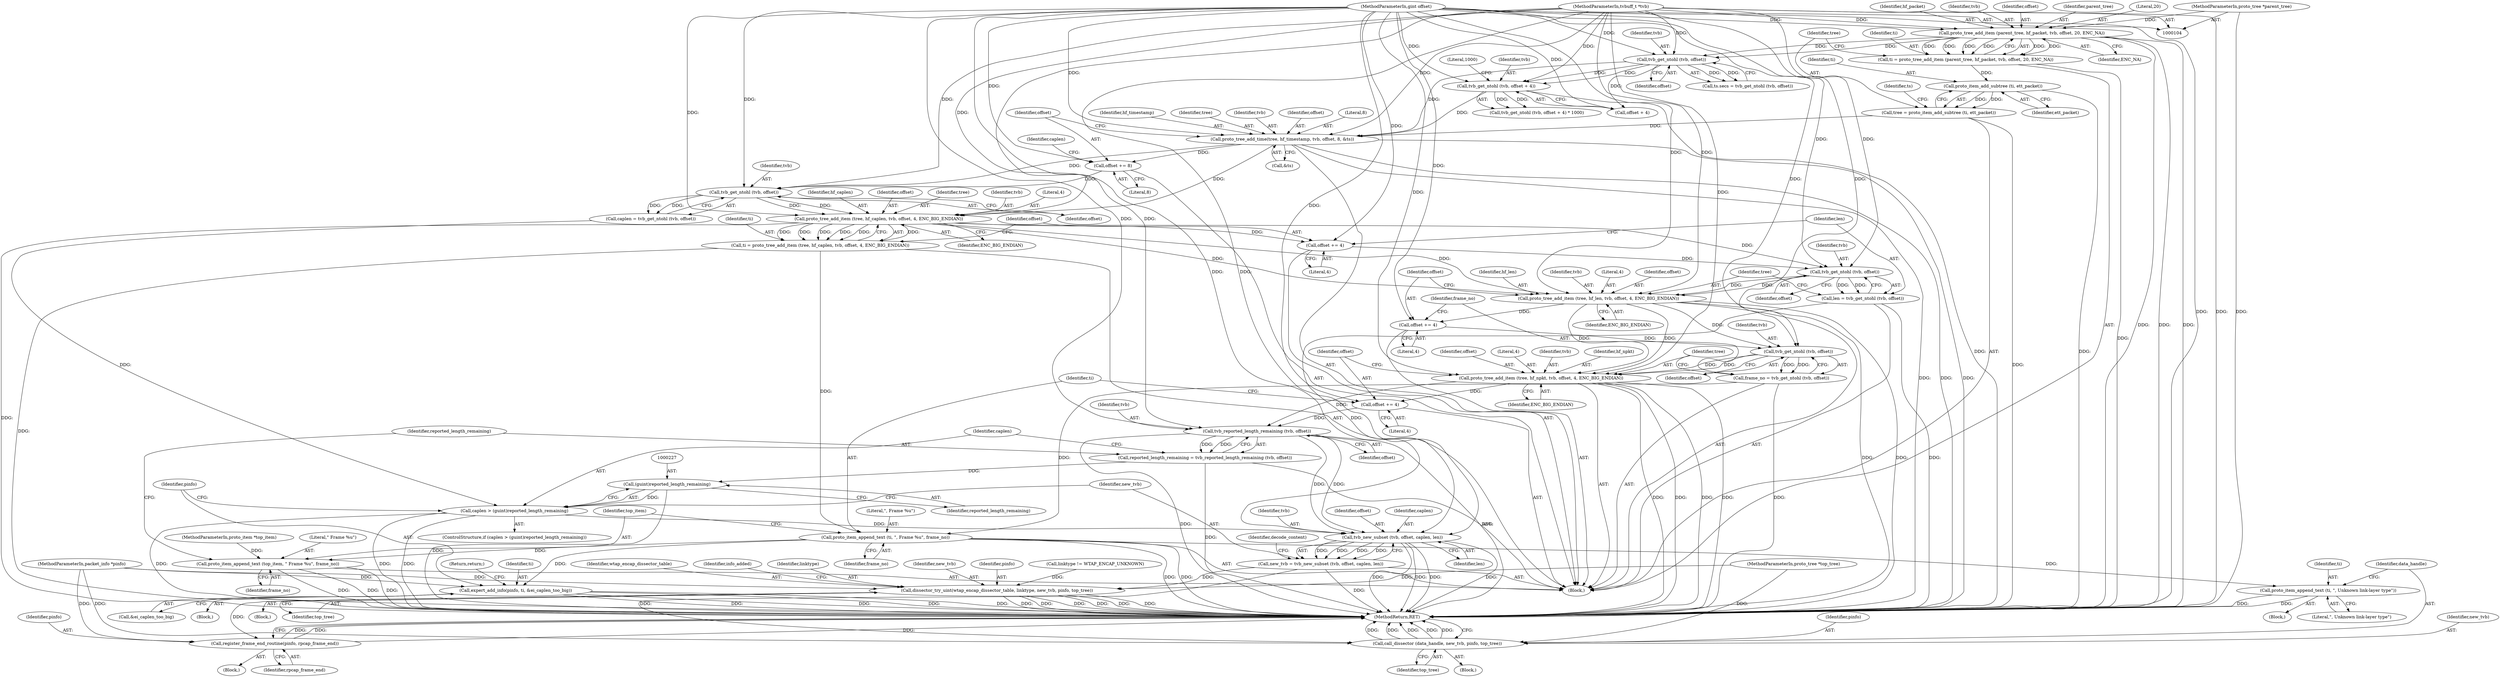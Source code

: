 digraph "1_wireshark_2c13e97d656c1c0ac4d76eb9d307664aae0e0cf7_1@pointer" {
"1000170" [label="(Call,proto_tree_add_item (tree, hf_caplen, tvb, offset, 4, ENC_BIG_ENDIAN))"];
"1000152" [label="(Call,proto_tree_add_time(tree, hf_timestamp, tvb, offset, 8, &ts))"];
"1000129" [label="(Call,tree = proto_item_add_subtree (ti, ett_packet))"];
"1000131" [label="(Call,proto_item_add_subtree (ti, ett_packet))"];
"1000120" [label="(Call,ti = proto_tree_add_item (parent_tree, hf_packet, tvb, offset, 20, ENC_NA))"];
"1000122" [label="(Call,proto_tree_add_item (parent_tree, hf_packet, tvb, offset, 20, ENC_NA))"];
"1000108" [label="(MethodParameterIn,proto_tree *parent_tree)"];
"1000105" [label="(MethodParameterIn,tvbuff_t *tvb)"];
"1000109" [label="(MethodParameterIn,gint offset)"];
"1000146" [label="(Call,tvb_get_ntohl (tvb, offset + 4))"];
"1000138" [label="(Call,tvb_get_ntohl (tvb, offset))"];
"1000165" [label="(Call,tvb_get_ntohl (tvb, offset))"];
"1000160" [label="(Call,offset += 8)"];
"1000168" [label="(Call,ti = proto_tree_add_item (tree, hf_caplen, tvb, offset, 4, ENC_BIG_ENDIAN))"];
"1000210" [label="(Call,proto_item_append_text (ti, \", Frame %u\", frame_no))"];
"1000214" [label="(Call,proto_item_append_text (top_item, \" Frame %u\", frame_no))"];
"1000230" [label="(Call,expert_add_info(pinfo, ti, &ei_caplen_too_big))"];
"1000285" [label="(Call,proto_item_append_text (ti, \", Unknown link-layer type\"))"];
"1000177" [label="(Call,offset += 4)"];
"1000182" [label="(Call,tvb_get_ntohl (tvb, offset))"];
"1000180" [label="(Call,len = tvb_get_ntohl (tvb, offset))"];
"1000238" [label="(Call,tvb_new_subset (tvb, offset, caplen, len))"];
"1000236" [label="(Call,new_tvb = tvb_new_subset (tvb, offset, caplen, len))"];
"1000250" [label="(Call,dissector_try_uint(wtap_encap_dissector_table, linktype, new_tvb, pinfo, top_tree))"];
"1000275" [label="(Call,register_frame_end_routine(pinfo, rpcap_frame_end))"];
"1000288" [label="(Call,call_dissector (data_handle, new_tvb, pinfo, top_tree))"];
"1000185" [label="(Call,proto_tree_add_item (tree, hf_len, tvb, offset, 4, ENC_BIG_ENDIAN))"];
"1000192" [label="(Call,offset += 4)"];
"1000197" [label="(Call,tvb_get_ntohl (tvb, offset))"];
"1000195" [label="(Call,frame_no = tvb_get_ntohl (tvb, offset))"];
"1000200" [label="(Call,proto_tree_add_item (tree, hf_npkt, tvb, offset, 4, ENC_BIG_ENDIAN))"];
"1000207" [label="(Call,offset += 4)"];
"1000220" [label="(Call,tvb_reported_length_remaining (tvb, offset))"];
"1000218" [label="(Call,reported_length_remaining = tvb_reported_length_remaining (tvb, offset))"];
"1000226" [label="(Call,(guint)reported_length_remaining)"];
"1000224" [label="(Call,caplen > (guint)reported_length_remaining)"];
"1000177" [label="(Call,offset += 4)"];
"1000241" [label="(Identifier,caplen)"];
"1000254" [label="(Identifier,pinfo)"];
"1000231" [label="(Identifier,pinfo)"];
"1000229" [label="(Block,)"];
"1000170" [label="(Call,proto_tree_add_item (tree, hf_caplen, tvb, offset, 4, ENC_BIG_ENDIAN))"];
"1000200" [label="(Call,proto_tree_add_item (tree, hf_npkt, tvb, offset, 4, ENC_BIG_ENDIAN))"];
"1000222" [label="(Identifier,offset)"];
"1000284" [label="(Block,)"];
"1000152" [label="(Call,proto_tree_add_time(tree, hf_timestamp, tvb, offset, 8, &ts))"];
"1000147" [label="(Identifier,tvb)"];
"1000207" [label="(Call,offset += 4)"];
"1000108" [label="(MethodParameterIn,proto_tree *parent_tree)"];
"1000249" [label="(Block,)"];
"1000225" [label="(Identifier,caplen)"];
"1000133" [label="(Identifier,ett_packet)"];
"1000210" [label="(Call,proto_item_append_text (ti, \", Frame %u\", frame_no))"];
"1000171" [label="(Identifier,tree)"];
"1000178" [label="(Identifier,offset)"];
"1000199" [label="(Identifier,offset)"];
"1000246" [label="(Call,linktype != WTAP_ENCAP_UNKNOWN)"];
"1000129" [label="(Call,tree = proto_item_add_subtree (ti, ett_packet))"];
"1000212" [label="(Literal,\", Frame %u\")"];
"1000289" [label="(Identifier,data_handle)"];
"1000188" [label="(Identifier,tvb)"];
"1000123" [label="(Identifier,parent_tree)"];
"1000157" [label="(Literal,8)"];
"1000161" [label="(Identifier,offset)"];
"1000134" [label="(Call,ts.secs = tvb_get_ntohl (tvb, offset))"];
"1000228" [label="(Identifier,reported_length_remaining)"];
"1000132" [label="(Identifier,ti)"];
"1000259" [label="(Block,)"];
"1000127" [label="(Literal,20)"];
"1000120" [label="(Call,ti = proto_tree_add_item (parent_tree, hf_packet, tvb, offset, 20, ENC_NA))"];
"1000124" [label="(Identifier,hf_packet)"];
"1000146" [label="(Call,tvb_get_ntohl (tvb, offset + 4))"];
"1000292" [label="(Identifier,top_tree)"];
"1000219" [label="(Identifier,reported_length_remaining)"];
"1000275" [label="(Call,register_frame_end_routine(pinfo, rpcap_frame_end))"];
"1000176" [label="(Identifier,ENC_BIG_ENDIAN)"];
"1000242" [label="(Identifier,len)"];
"1000230" [label="(Call,expert_add_info(pinfo, ti, &ei_caplen_too_big))"];
"1000195" [label="(Call,frame_no = tvb_get_ntohl (tvb, offset))"];
"1000245" [label="(Identifier,decode_content)"];
"1000179" [label="(Literal,4)"];
"1000180" [label="(Call,len = tvb_get_ntohl (tvb, offset))"];
"1000125" [label="(Identifier,tvb)"];
"1000173" [label="(Identifier,tvb)"];
"1000128" [label="(Identifier,ENC_NA)"];
"1000107" [label="(MethodParameterIn,proto_tree *top_tree)"];
"1000205" [label="(Literal,4)"];
"1000203" [label="(Identifier,tvb)"];
"1000226" [label="(Call,(guint)reported_length_remaining)"];
"1000287" [label="(Literal,\", Unknown link-layer type\")"];
"1000131" [label="(Call,proto_item_add_subtree (ti, ett_packet))"];
"1000190" [label="(Literal,4)"];
"1000138" [label="(Call,tvb_get_ntohl (tvb, offset))"];
"1000162" [label="(Literal,8)"];
"1000202" [label="(Identifier,hf_npkt)"];
"1000216" [label="(Literal,\" Frame %u\")"];
"1000130" [label="(Identifier,tree)"];
"1000285" [label="(Call,proto_item_append_text (ti, \", Unknown link-layer type\"))"];
"1000184" [label="(Identifier,offset)"];
"1000291" [label="(Identifier,pinfo)"];
"1000238" [label="(Call,tvb_new_subset (tvb, offset, caplen, len))"];
"1000175" [label="(Literal,4)"];
"1000277" [label="(Identifier,rpcap_frame_end)"];
"1000250" [label="(Call,dissector_try_uint(wtap_encap_dissector_table, linktype, new_tvb, pinfo, top_tree))"];
"1000172" [label="(Identifier,hf_caplen)"];
"1000191" [label="(Identifier,ENC_BIG_ENDIAN)"];
"1000140" [label="(Identifier,offset)"];
"1000106" [label="(MethodParameterIn,packet_info *pinfo)"];
"1000288" [label="(Call,call_dissector (data_handle, new_tvb, pinfo, top_tree))"];
"1000122" [label="(Call,proto_tree_add_item (parent_tree, hf_packet, tvb, offset, 20, ENC_NA))"];
"1000139" [label="(Identifier,tvb)"];
"1000232" [label="(Identifier,ti)"];
"1000183" [label="(Identifier,tvb)"];
"1000174" [label="(Identifier,offset)"];
"1000251" [label="(Identifier,wtap_encap_dissector_table)"];
"1000126" [label="(Identifier,offset)"];
"1000148" [label="(Call,offset + 4)"];
"1000233" [label="(Call,&ei_caplen_too_big)"];
"1000192" [label="(Call,offset += 4)"];
"1000213" [label="(Identifier,frame_no)"];
"1000158" [label="(Call,&ts)"];
"1000198" [label="(Identifier,tvb)"];
"1000208" [label="(Identifier,offset)"];
"1000154" [label="(Identifier,hf_timestamp)"];
"1000186" [label="(Identifier,tree)"];
"1000109" [label="(MethodParameterIn,gint offset)"];
"1000110" [label="(MethodParameterIn,proto_item *top_item)"];
"1000193" [label="(Identifier,offset)"];
"1000215" [label="(Identifier,top_item)"];
"1000167" [label="(Identifier,offset)"];
"1000153" [label="(Identifier,tree)"];
"1000121" [label="(Identifier,ti)"];
"1000217" [label="(Identifier,frame_no)"];
"1000185" [label="(Call,proto_tree_add_item (tree, hf_len, tvb, offset, 4, ENC_BIG_ENDIAN))"];
"1000155" [label="(Identifier,tvb)"];
"1000220" [label="(Call,tvb_reported_length_remaining (tvb, offset))"];
"1000204" [label="(Identifier,offset)"];
"1000201" [label="(Identifier,tree)"];
"1000239" [label="(Identifier,tvb)"];
"1000189" [label="(Identifier,offset)"];
"1000168" [label="(Call,ti = proto_tree_add_item (tree, hf_caplen, tvb, offset, 4, ENC_BIG_ENDIAN))"];
"1000182" [label="(Call,tvb_get_ntohl (tvb, offset))"];
"1000258" [label="(Identifier,info_added)"];
"1000290" [label="(Identifier,new_tvb)"];
"1000165" [label="(Call,tvb_get_ntohl (tvb, offset))"];
"1000197" [label="(Call,tvb_get_ntohl (tvb, offset))"];
"1000164" [label="(Identifier,caplen)"];
"1000276" [label="(Identifier,pinfo)"];
"1000223" [label="(ControlStructure,if (caplen > (guint)reported_length_remaining))"];
"1000237" [label="(Identifier,new_tvb)"];
"1000169" [label="(Identifier,ti)"];
"1000235" [label="(Return,return;)"];
"1000145" [label="(Call,tvb_get_ntohl (tvb, offset + 4) * 1000)"];
"1000194" [label="(Literal,4)"];
"1000166" [label="(Identifier,tvb)"];
"1000214" [label="(Call,proto_item_append_text (top_item, \" Frame %u\", frame_no))"];
"1000293" [label="(MethodReturn,RET)"];
"1000111" [label="(Block,)"];
"1000218" [label="(Call,reported_length_remaining = tvb_reported_length_remaining (tvb, offset))"];
"1000206" [label="(Identifier,ENC_BIG_ENDIAN)"];
"1000160" [label="(Call,offset += 8)"];
"1000187" [label="(Identifier,hf_len)"];
"1000286" [label="(Identifier,ti)"];
"1000252" [label="(Identifier,linktype)"];
"1000279" [label="(Block,)"];
"1000224" [label="(Call,caplen > (guint)reported_length_remaining)"];
"1000221" [label="(Identifier,tvb)"];
"1000209" [label="(Literal,4)"];
"1000151" [label="(Literal,1000)"];
"1000181" [label="(Identifier,len)"];
"1000136" [label="(Identifier,ts)"];
"1000253" [label="(Identifier,new_tvb)"];
"1000236" [label="(Call,new_tvb = tvb_new_subset (tvb, offset, caplen, len))"];
"1000240" [label="(Identifier,offset)"];
"1000105" [label="(MethodParameterIn,tvbuff_t *tvb)"];
"1000156" [label="(Identifier,offset)"];
"1000196" [label="(Identifier,frame_no)"];
"1000255" [label="(Identifier,top_tree)"];
"1000211" [label="(Identifier,ti)"];
"1000163" [label="(Call,caplen = tvb_get_ntohl (tvb, offset))"];
"1000170" -> "1000168"  [label="AST: "];
"1000170" -> "1000176"  [label="CFG: "];
"1000171" -> "1000170"  [label="AST: "];
"1000172" -> "1000170"  [label="AST: "];
"1000173" -> "1000170"  [label="AST: "];
"1000174" -> "1000170"  [label="AST: "];
"1000175" -> "1000170"  [label="AST: "];
"1000176" -> "1000170"  [label="AST: "];
"1000168" -> "1000170"  [label="CFG: "];
"1000170" -> "1000293"  [label="DDG: "];
"1000170" -> "1000168"  [label="DDG: "];
"1000170" -> "1000168"  [label="DDG: "];
"1000170" -> "1000168"  [label="DDG: "];
"1000170" -> "1000168"  [label="DDG: "];
"1000170" -> "1000168"  [label="DDG: "];
"1000170" -> "1000168"  [label="DDG: "];
"1000152" -> "1000170"  [label="DDG: "];
"1000165" -> "1000170"  [label="DDG: "];
"1000165" -> "1000170"  [label="DDG: "];
"1000105" -> "1000170"  [label="DDG: "];
"1000109" -> "1000170"  [label="DDG: "];
"1000170" -> "1000177"  [label="DDG: "];
"1000170" -> "1000182"  [label="DDG: "];
"1000170" -> "1000185"  [label="DDG: "];
"1000170" -> "1000185"  [label="DDG: "];
"1000152" -> "1000111"  [label="AST: "];
"1000152" -> "1000158"  [label="CFG: "];
"1000153" -> "1000152"  [label="AST: "];
"1000154" -> "1000152"  [label="AST: "];
"1000155" -> "1000152"  [label="AST: "];
"1000156" -> "1000152"  [label="AST: "];
"1000157" -> "1000152"  [label="AST: "];
"1000158" -> "1000152"  [label="AST: "];
"1000161" -> "1000152"  [label="CFG: "];
"1000152" -> "1000293"  [label="DDG: "];
"1000152" -> "1000293"  [label="DDG: "];
"1000152" -> "1000293"  [label="DDG: "];
"1000129" -> "1000152"  [label="DDG: "];
"1000146" -> "1000152"  [label="DDG: "];
"1000105" -> "1000152"  [label="DDG: "];
"1000109" -> "1000152"  [label="DDG: "];
"1000138" -> "1000152"  [label="DDG: "];
"1000152" -> "1000160"  [label="DDG: "];
"1000152" -> "1000165"  [label="DDG: "];
"1000129" -> "1000111"  [label="AST: "];
"1000129" -> "1000131"  [label="CFG: "];
"1000130" -> "1000129"  [label="AST: "];
"1000131" -> "1000129"  [label="AST: "];
"1000136" -> "1000129"  [label="CFG: "];
"1000129" -> "1000293"  [label="DDG: "];
"1000131" -> "1000129"  [label="DDG: "];
"1000131" -> "1000129"  [label="DDG: "];
"1000131" -> "1000133"  [label="CFG: "];
"1000132" -> "1000131"  [label="AST: "];
"1000133" -> "1000131"  [label="AST: "];
"1000131" -> "1000293"  [label="DDG: "];
"1000120" -> "1000131"  [label="DDG: "];
"1000120" -> "1000111"  [label="AST: "];
"1000120" -> "1000122"  [label="CFG: "];
"1000121" -> "1000120"  [label="AST: "];
"1000122" -> "1000120"  [label="AST: "];
"1000130" -> "1000120"  [label="CFG: "];
"1000120" -> "1000293"  [label="DDG: "];
"1000122" -> "1000120"  [label="DDG: "];
"1000122" -> "1000120"  [label="DDG: "];
"1000122" -> "1000120"  [label="DDG: "];
"1000122" -> "1000120"  [label="DDG: "];
"1000122" -> "1000120"  [label="DDG: "];
"1000122" -> "1000120"  [label="DDG: "];
"1000122" -> "1000128"  [label="CFG: "];
"1000123" -> "1000122"  [label="AST: "];
"1000124" -> "1000122"  [label="AST: "];
"1000125" -> "1000122"  [label="AST: "];
"1000126" -> "1000122"  [label="AST: "];
"1000127" -> "1000122"  [label="AST: "];
"1000128" -> "1000122"  [label="AST: "];
"1000122" -> "1000293"  [label="DDG: "];
"1000122" -> "1000293"  [label="DDG: "];
"1000122" -> "1000293"  [label="DDG: "];
"1000108" -> "1000122"  [label="DDG: "];
"1000105" -> "1000122"  [label="DDG: "];
"1000109" -> "1000122"  [label="DDG: "];
"1000122" -> "1000138"  [label="DDG: "];
"1000122" -> "1000138"  [label="DDG: "];
"1000108" -> "1000104"  [label="AST: "];
"1000108" -> "1000293"  [label="DDG: "];
"1000105" -> "1000104"  [label="AST: "];
"1000105" -> "1000293"  [label="DDG: "];
"1000105" -> "1000138"  [label="DDG: "];
"1000105" -> "1000146"  [label="DDG: "];
"1000105" -> "1000165"  [label="DDG: "];
"1000105" -> "1000182"  [label="DDG: "];
"1000105" -> "1000185"  [label="DDG: "];
"1000105" -> "1000197"  [label="DDG: "];
"1000105" -> "1000200"  [label="DDG: "];
"1000105" -> "1000220"  [label="DDG: "];
"1000105" -> "1000238"  [label="DDG: "];
"1000109" -> "1000104"  [label="AST: "];
"1000109" -> "1000293"  [label="DDG: "];
"1000109" -> "1000138"  [label="DDG: "];
"1000109" -> "1000146"  [label="DDG: "];
"1000109" -> "1000148"  [label="DDG: "];
"1000109" -> "1000160"  [label="DDG: "];
"1000109" -> "1000165"  [label="DDG: "];
"1000109" -> "1000177"  [label="DDG: "];
"1000109" -> "1000182"  [label="DDG: "];
"1000109" -> "1000185"  [label="DDG: "];
"1000109" -> "1000192"  [label="DDG: "];
"1000109" -> "1000197"  [label="DDG: "];
"1000109" -> "1000200"  [label="DDG: "];
"1000109" -> "1000207"  [label="DDG: "];
"1000109" -> "1000220"  [label="DDG: "];
"1000109" -> "1000238"  [label="DDG: "];
"1000146" -> "1000145"  [label="AST: "];
"1000146" -> "1000148"  [label="CFG: "];
"1000147" -> "1000146"  [label="AST: "];
"1000148" -> "1000146"  [label="AST: "];
"1000151" -> "1000146"  [label="CFG: "];
"1000146" -> "1000293"  [label="DDG: "];
"1000146" -> "1000145"  [label="DDG: "];
"1000146" -> "1000145"  [label="DDG: "];
"1000138" -> "1000146"  [label="DDG: "];
"1000138" -> "1000146"  [label="DDG: "];
"1000138" -> "1000134"  [label="AST: "];
"1000138" -> "1000140"  [label="CFG: "];
"1000139" -> "1000138"  [label="AST: "];
"1000140" -> "1000138"  [label="AST: "];
"1000134" -> "1000138"  [label="CFG: "];
"1000138" -> "1000134"  [label="DDG: "];
"1000138" -> "1000134"  [label="DDG: "];
"1000138" -> "1000148"  [label="DDG: "];
"1000165" -> "1000163"  [label="AST: "];
"1000165" -> "1000167"  [label="CFG: "];
"1000166" -> "1000165"  [label="AST: "];
"1000167" -> "1000165"  [label="AST: "];
"1000163" -> "1000165"  [label="CFG: "];
"1000165" -> "1000163"  [label="DDG: "];
"1000165" -> "1000163"  [label="DDG: "];
"1000160" -> "1000165"  [label="DDG: "];
"1000160" -> "1000111"  [label="AST: "];
"1000160" -> "1000162"  [label="CFG: "];
"1000161" -> "1000160"  [label="AST: "];
"1000162" -> "1000160"  [label="AST: "];
"1000164" -> "1000160"  [label="CFG: "];
"1000168" -> "1000111"  [label="AST: "];
"1000169" -> "1000168"  [label="AST: "];
"1000178" -> "1000168"  [label="CFG: "];
"1000168" -> "1000293"  [label="DDG: "];
"1000168" -> "1000210"  [label="DDG: "];
"1000210" -> "1000111"  [label="AST: "];
"1000210" -> "1000213"  [label="CFG: "];
"1000211" -> "1000210"  [label="AST: "];
"1000212" -> "1000210"  [label="AST: "];
"1000213" -> "1000210"  [label="AST: "];
"1000215" -> "1000210"  [label="CFG: "];
"1000210" -> "1000293"  [label="DDG: "];
"1000210" -> "1000293"  [label="DDG: "];
"1000195" -> "1000210"  [label="DDG: "];
"1000210" -> "1000214"  [label="DDG: "];
"1000210" -> "1000230"  [label="DDG: "];
"1000210" -> "1000285"  [label="DDG: "];
"1000214" -> "1000111"  [label="AST: "];
"1000214" -> "1000217"  [label="CFG: "];
"1000215" -> "1000214"  [label="AST: "];
"1000216" -> "1000214"  [label="AST: "];
"1000217" -> "1000214"  [label="AST: "];
"1000219" -> "1000214"  [label="CFG: "];
"1000214" -> "1000293"  [label="DDG: "];
"1000214" -> "1000293"  [label="DDG: "];
"1000214" -> "1000293"  [label="DDG: "];
"1000110" -> "1000214"  [label="DDG: "];
"1000230" -> "1000229"  [label="AST: "];
"1000230" -> "1000233"  [label="CFG: "];
"1000231" -> "1000230"  [label="AST: "];
"1000232" -> "1000230"  [label="AST: "];
"1000233" -> "1000230"  [label="AST: "];
"1000235" -> "1000230"  [label="CFG: "];
"1000230" -> "1000293"  [label="DDG: "];
"1000230" -> "1000293"  [label="DDG: "];
"1000230" -> "1000293"  [label="DDG: "];
"1000230" -> "1000293"  [label="DDG: "];
"1000106" -> "1000230"  [label="DDG: "];
"1000285" -> "1000284"  [label="AST: "];
"1000285" -> "1000287"  [label="CFG: "];
"1000286" -> "1000285"  [label="AST: "];
"1000287" -> "1000285"  [label="AST: "];
"1000289" -> "1000285"  [label="CFG: "];
"1000285" -> "1000293"  [label="DDG: "];
"1000285" -> "1000293"  [label="DDG: "];
"1000177" -> "1000111"  [label="AST: "];
"1000177" -> "1000179"  [label="CFG: "];
"1000178" -> "1000177"  [label="AST: "];
"1000179" -> "1000177"  [label="AST: "];
"1000181" -> "1000177"  [label="CFG: "];
"1000177" -> "1000182"  [label="DDG: "];
"1000182" -> "1000180"  [label="AST: "];
"1000182" -> "1000184"  [label="CFG: "];
"1000183" -> "1000182"  [label="AST: "];
"1000184" -> "1000182"  [label="AST: "];
"1000180" -> "1000182"  [label="CFG: "];
"1000182" -> "1000180"  [label="DDG: "];
"1000182" -> "1000180"  [label="DDG: "];
"1000182" -> "1000185"  [label="DDG: "];
"1000182" -> "1000185"  [label="DDG: "];
"1000180" -> "1000111"  [label="AST: "];
"1000181" -> "1000180"  [label="AST: "];
"1000186" -> "1000180"  [label="CFG: "];
"1000180" -> "1000293"  [label="DDG: "];
"1000180" -> "1000238"  [label="DDG: "];
"1000238" -> "1000236"  [label="AST: "];
"1000238" -> "1000242"  [label="CFG: "];
"1000239" -> "1000238"  [label="AST: "];
"1000240" -> "1000238"  [label="AST: "];
"1000241" -> "1000238"  [label="AST: "];
"1000242" -> "1000238"  [label="AST: "];
"1000236" -> "1000238"  [label="CFG: "];
"1000238" -> "1000293"  [label="DDG: "];
"1000238" -> "1000293"  [label="DDG: "];
"1000238" -> "1000293"  [label="DDG: "];
"1000238" -> "1000293"  [label="DDG: "];
"1000238" -> "1000236"  [label="DDG: "];
"1000238" -> "1000236"  [label="DDG: "];
"1000238" -> "1000236"  [label="DDG: "];
"1000238" -> "1000236"  [label="DDG: "];
"1000220" -> "1000238"  [label="DDG: "];
"1000220" -> "1000238"  [label="DDG: "];
"1000224" -> "1000238"  [label="DDG: "];
"1000236" -> "1000111"  [label="AST: "];
"1000237" -> "1000236"  [label="AST: "];
"1000245" -> "1000236"  [label="CFG: "];
"1000236" -> "1000293"  [label="DDG: "];
"1000236" -> "1000250"  [label="DDG: "];
"1000236" -> "1000288"  [label="DDG: "];
"1000250" -> "1000249"  [label="AST: "];
"1000250" -> "1000255"  [label="CFG: "];
"1000251" -> "1000250"  [label="AST: "];
"1000252" -> "1000250"  [label="AST: "];
"1000253" -> "1000250"  [label="AST: "];
"1000254" -> "1000250"  [label="AST: "];
"1000255" -> "1000250"  [label="AST: "];
"1000258" -> "1000250"  [label="CFG: "];
"1000250" -> "1000293"  [label="DDG: "];
"1000250" -> "1000293"  [label="DDG: "];
"1000250" -> "1000293"  [label="DDG: "];
"1000250" -> "1000293"  [label="DDG: "];
"1000250" -> "1000293"  [label="DDG: "];
"1000250" -> "1000293"  [label="DDG: "];
"1000246" -> "1000250"  [label="DDG: "];
"1000106" -> "1000250"  [label="DDG: "];
"1000107" -> "1000250"  [label="DDG: "];
"1000250" -> "1000275"  [label="DDG: "];
"1000275" -> "1000259"  [label="AST: "];
"1000275" -> "1000277"  [label="CFG: "];
"1000276" -> "1000275"  [label="AST: "];
"1000277" -> "1000275"  [label="AST: "];
"1000293" -> "1000275"  [label="CFG: "];
"1000275" -> "1000293"  [label="DDG: "];
"1000275" -> "1000293"  [label="DDG: "];
"1000275" -> "1000293"  [label="DDG: "];
"1000106" -> "1000275"  [label="DDG: "];
"1000288" -> "1000279"  [label="AST: "];
"1000288" -> "1000292"  [label="CFG: "];
"1000289" -> "1000288"  [label="AST: "];
"1000290" -> "1000288"  [label="AST: "];
"1000291" -> "1000288"  [label="AST: "];
"1000292" -> "1000288"  [label="AST: "];
"1000293" -> "1000288"  [label="CFG: "];
"1000288" -> "1000293"  [label="DDG: "];
"1000288" -> "1000293"  [label="DDG: "];
"1000288" -> "1000293"  [label="DDG: "];
"1000288" -> "1000293"  [label="DDG: "];
"1000288" -> "1000293"  [label="DDG: "];
"1000106" -> "1000288"  [label="DDG: "];
"1000107" -> "1000288"  [label="DDG: "];
"1000185" -> "1000111"  [label="AST: "];
"1000185" -> "1000191"  [label="CFG: "];
"1000186" -> "1000185"  [label="AST: "];
"1000187" -> "1000185"  [label="AST: "];
"1000188" -> "1000185"  [label="AST: "];
"1000189" -> "1000185"  [label="AST: "];
"1000190" -> "1000185"  [label="AST: "];
"1000191" -> "1000185"  [label="AST: "];
"1000193" -> "1000185"  [label="CFG: "];
"1000185" -> "1000293"  [label="DDG: "];
"1000185" -> "1000293"  [label="DDG: "];
"1000185" -> "1000192"  [label="DDG: "];
"1000185" -> "1000197"  [label="DDG: "];
"1000185" -> "1000200"  [label="DDG: "];
"1000185" -> "1000200"  [label="DDG: "];
"1000192" -> "1000111"  [label="AST: "];
"1000192" -> "1000194"  [label="CFG: "];
"1000193" -> "1000192"  [label="AST: "];
"1000194" -> "1000192"  [label="AST: "];
"1000196" -> "1000192"  [label="CFG: "];
"1000192" -> "1000197"  [label="DDG: "];
"1000197" -> "1000195"  [label="AST: "];
"1000197" -> "1000199"  [label="CFG: "];
"1000198" -> "1000197"  [label="AST: "];
"1000199" -> "1000197"  [label="AST: "];
"1000195" -> "1000197"  [label="CFG: "];
"1000197" -> "1000195"  [label="DDG: "];
"1000197" -> "1000195"  [label="DDG: "];
"1000197" -> "1000200"  [label="DDG: "];
"1000197" -> "1000200"  [label="DDG: "];
"1000195" -> "1000111"  [label="AST: "];
"1000196" -> "1000195"  [label="AST: "];
"1000201" -> "1000195"  [label="CFG: "];
"1000195" -> "1000293"  [label="DDG: "];
"1000200" -> "1000111"  [label="AST: "];
"1000200" -> "1000206"  [label="CFG: "];
"1000201" -> "1000200"  [label="AST: "];
"1000202" -> "1000200"  [label="AST: "];
"1000203" -> "1000200"  [label="AST: "];
"1000204" -> "1000200"  [label="AST: "];
"1000205" -> "1000200"  [label="AST: "];
"1000206" -> "1000200"  [label="AST: "];
"1000208" -> "1000200"  [label="CFG: "];
"1000200" -> "1000293"  [label="DDG: "];
"1000200" -> "1000293"  [label="DDG: "];
"1000200" -> "1000293"  [label="DDG: "];
"1000200" -> "1000293"  [label="DDG: "];
"1000200" -> "1000207"  [label="DDG: "];
"1000200" -> "1000220"  [label="DDG: "];
"1000207" -> "1000111"  [label="AST: "];
"1000207" -> "1000209"  [label="CFG: "];
"1000208" -> "1000207"  [label="AST: "];
"1000209" -> "1000207"  [label="AST: "];
"1000211" -> "1000207"  [label="CFG: "];
"1000207" -> "1000220"  [label="DDG: "];
"1000220" -> "1000218"  [label="AST: "];
"1000220" -> "1000222"  [label="CFG: "];
"1000221" -> "1000220"  [label="AST: "];
"1000222" -> "1000220"  [label="AST: "];
"1000218" -> "1000220"  [label="CFG: "];
"1000220" -> "1000293"  [label="DDG: "];
"1000220" -> "1000293"  [label="DDG: "];
"1000220" -> "1000218"  [label="DDG: "];
"1000220" -> "1000218"  [label="DDG: "];
"1000218" -> "1000111"  [label="AST: "];
"1000219" -> "1000218"  [label="AST: "];
"1000225" -> "1000218"  [label="CFG: "];
"1000218" -> "1000293"  [label="DDG: "];
"1000218" -> "1000226"  [label="DDG: "];
"1000226" -> "1000224"  [label="AST: "];
"1000226" -> "1000228"  [label="CFG: "];
"1000227" -> "1000226"  [label="AST: "];
"1000228" -> "1000226"  [label="AST: "];
"1000224" -> "1000226"  [label="CFG: "];
"1000226" -> "1000293"  [label="DDG: "];
"1000226" -> "1000224"  [label="DDG: "];
"1000224" -> "1000223"  [label="AST: "];
"1000225" -> "1000224"  [label="AST: "];
"1000231" -> "1000224"  [label="CFG: "];
"1000237" -> "1000224"  [label="CFG: "];
"1000224" -> "1000293"  [label="DDG: "];
"1000224" -> "1000293"  [label="DDG: "];
"1000224" -> "1000293"  [label="DDG: "];
"1000163" -> "1000224"  [label="DDG: "];
}
